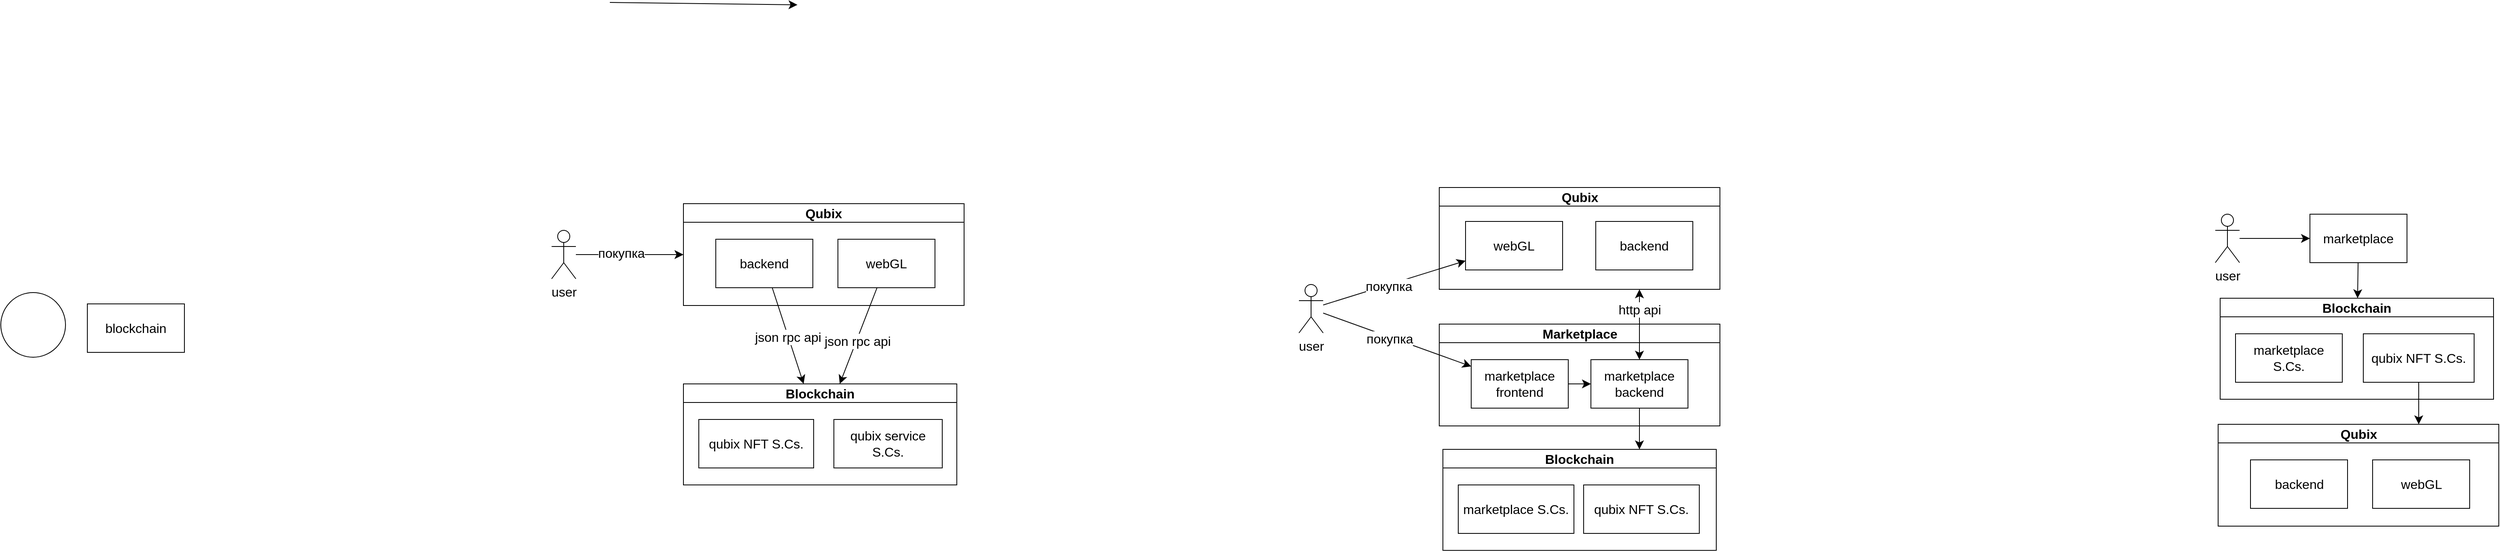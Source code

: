 <mxfile version="21.6.5" type="github">
  <diagram name="Page-1" id="zHUUiC82xC5pGfD_80GM">
    <mxGraphModel dx="2234" dy="1247" grid="0" gridSize="10" guides="1" tooltips="1" connect="1" arrows="1" fold="1" page="0" pageScale="1" pageWidth="1169" pageHeight="827" math="0" shadow="0">
      <root>
        <mxCell id="0" />
        <mxCell id="1" parent="0" />
        <mxCell id="BTJkSmiA3YUgXuVK6yyH-72" value="Marketplace" style="swimlane;whiteSpace=wrap;html=1;fontSize=16;" vertex="1" parent="1">
          <mxGeometry x="1085.5" y="184" width="347" height="126" as="geometry" />
        </mxCell>
        <mxCell id="BTJkSmiA3YUgXuVK6yyH-5" value="marketplace backend" style="rounded=0;whiteSpace=wrap;html=1;fontSize=16;" vertex="1" parent="BTJkSmiA3YUgXuVK6yyH-72">
          <mxGeometry x="187.5" y="44" width="120" height="60" as="geometry" />
        </mxCell>
        <mxCell id="BTJkSmiA3YUgXuVK6yyH-26" value="marketplace frontend" style="rounded=0;whiteSpace=wrap;html=1;fontSize=16;" vertex="1" parent="BTJkSmiA3YUgXuVK6yyH-72">
          <mxGeometry x="39.5" y="44" width="120" height="60" as="geometry" />
        </mxCell>
        <mxCell id="BTJkSmiA3YUgXuVK6yyH-34" style="edgeStyle=none;curved=1;rounded=0;orthogonalLoop=1;jettySize=auto;html=1;fontSize=12;startSize=8;endSize=8;" edge="1" parent="BTJkSmiA3YUgXuVK6yyH-72" source="BTJkSmiA3YUgXuVK6yyH-26" target="BTJkSmiA3YUgXuVK6yyH-5">
          <mxGeometry relative="1" as="geometry" />
        </mxCell>
        <mxCell id="BTJkSmiA3YUgXuVK6yyH-2" value="" style="ellipse;whiteSpace=wrap;html=1;aspect=fixed;fontSize=16;" vertex="1" parent="1">
          <mxGeometry x="-693" y="145" width="80" height="80" as="geometry" />
        </mxCell>
        <mxCell id="BTJkSmiA3YUgXuVK6yyH-8" style="edgeStyle=none;curved=1;rounded=0;orthogonalLoop=1;jettySize=auto;html=1;fontSize=12;startSize=8;endSize=8;" edge="1" parent="1" source="BTJkSmiA3YUgXuVK6yyH-1" target="BTJkSmiA3YUgXuVK6yyH-7">
          <mxGeometry relative="1" as="geometry" />
        </mxCell>
        <mxCell id="BTJkSmiA3YUgXuVK6yyH-61" value="json rpc api" style="edgeLabel;html=1;align=center;verticalAlign=middle;resizable=0;points=[];fontSize=16;" vertex="1" connectable="0" parent="BTJkSmiA3YUgXuVK6yyH-8">
          <mxGeometry x="0.02" y="-1" relative="1" as="geometry">
            <mxPoint as="offset" />
          </mxGeometry>
        </mxCell>
        <mxCell id="BTJkSmiA3YUgXuVK6yyH-19" style="edgeStyle=elbowEdgeStyle;rounded=0;orthogonalLoop=1;jettySize=auto;html=1;fontSize=12;startSize=8;endSize=8;" edge="1" parent="1" source="BTJkSmiA3YUgXuVK6yyH-5" target="BTJkSmiA3YUgXuVK6yyH-17">
          <mxGeometry relative="1" as="geometry" />
        </mxCell>
        <mxCell id="BTJkSmiA3YUgXuVK6yyH-7" value="Blockchain" style="swimlane;whiteSpace=wrap;html=1;fontSize=16;" vertex="1" parent="1">
          <mxGeometry x="151" y="258" width="338" height="125" as="geometry" />
        </mxCell>
        <mxCell id="BTJkSmiA3YUgXuVK6yyH-3" value="qubix NFT S.Cs." style="rounded=0;whiteSpace=wrap;html=1;fontSize=16;" vertex="1" parent="BTJkSmiA3YUgXuVK6yyH-7">
          <mxGeometry x="19" y="44" width="142" height="60" as="geometry" />
        </mxCell>
        <mxCell id="BTJkSmiA3YUgXuVK6yyH-64" value="qubix service S.Cs." style="rounded=0;whiteSpace=wrap;html=1;fontSize=16;" vertex="1" parent="BTJkSmiA3YUgXuVK6yyH-7">
          <mxGeometry x="186" y="44" width="134" height="60" as="geometry" />
        </mxCell>
        <mxCell id="BTJkSmiA3YUgXuVK6yyH-6" value="blockchain" style="rounded=0;whiteSpace=wrap;html=1;fontSize=16;" vertex="1" parent="1">
          <mxGeometry x="-586" y="159" width="120" height="60" as="geometry" />
        </mxCell>
        <mxCell id="BTJkSmiA3YUgXuVK6yyH-11" style="edgeStyle=none;curved=1;rounded=0;orthogonalLoop=1;jettySize=auto;html=1;fontSize=12;startSize=8;endSize=8;" edge="1" parent="1" source="BTJkSmiA3YUgXuVK6yyH-4" target="BTJkSmiA3YUgXuVK6yyH-7">
          <mxGeometry relative="1" as="geometry">
            <mxPoint x="330" y="103" as="sourcePoint" />
            <mxPoint x="330" y="268" as="targetPoint" />
          </mxGeometry>
        </mxCell>
        <mxCell id="BTJkSmiA3YUgXuVK6yyH-60" value="json rpc api" style="edgeLabel;html=1;align=center;verticalAlign=middle;resizable=0;points=[];fontSize=16;" vertex="1" connectable="0" parent="BTJkSmiA3YUgXuVK6yyH-11">
          <mxGeometry x="0.098" y="1" relative="1" as="geometry">
            <mxPoint as="offset" />
          </mxGeometry>
        </mxCell>
        <mxCell id="BTJkSmiA3YUgXuVK6yyH-14" style="edgeStyle=elbowEdgeStyle;rounded=0;orthogonalLoop=1;jettySize=auto;html=1;fontSize=12;startSize=8;endSize=8;startArrow=classic;startFill=1;" edge="1" parent="1" source="BTJkSmiA3YUgXuVK6yyH-23" target="BTJkSmiA3YUgXuVK6yyH-5">
          <mxGeometry relative="1" as="geometry">
            <mxPoint x="1133" y="218" as="sourcePoint" />
          </mxGeometry>
        </mxCell>
        <mxCell id="BTJkSmiA3YUgXuVK6yyH-59" value="http api" style="edgeLabel;html=1;align=center;verticalAlign=middle;resizable=0;points=[];fontSize=16;" vertex="1" connectable="0" parent="BTJkSmiA3YUgXuVK6yyH-14">
          <mxGeometry x="-0.016" y="-2" relative="1" as="geometry">
            <mxPoint x="2" y="-18" as="offset" />
          </mxGeometry>
        </mxCell>
        <mxCell id="BTJkSmiA3YUgXuVK6yyH-16" style="edgeStyle=none;curved=1;rounded=0;orthogonalLoop=1;jettySize=auto;html=1;fontSize=12;startSize=8;endSize=8;" edge="1" parent="1" target="BTJkSmiA3YUgXuVK6yyH-12">
          <mxGeometry relative="1" as="geometry">
            <mxPoint x="1073" y="135" as="sourcePoint" />
          </mxGeometry>
        </mxCell>
        <mxCell id="BTJkSmiA3YUgXuVK6yyH-17" value="Blockchain" style="swimlane;whiteSpace=wrap;html=1;fontSize=16;" vertex="1" parent="1">
          <mxGeometry x="1090" y="339" width="338" height="125" as="geometry" />
        </mxCell>
        <mxCell id="BTJkSmiA3YUgXuVK6yyH-18" value="marketplace S.Cs." style="rounded=0;whiteSpace=wrap;html=1;fontSize=16;" vertex="1" parent="BTJkSmiA3YUgXuVK6yyH-17">
          <mxGeometry x="19" y="44" width="143" height="60" as="geometry" />
        </mxCell>
        <mxCell id="BTJkSmiA3YUgXuVK6yyH-65" value="qubix NFT S.Cs." style="rounded=0;whiteSpace=wrap;html=1;fontSize=16;" vertex="1" parent="BTJkSmiA3YUgXuVK6yyH-17">
          <mxGeometry x="174" y="44" width="143" height="60" as="geometry" />
        </mxCell>
        <mxCell id="BTJkSmiA3YUgXuVK6yyH-22" value="Qubix" style="swimlane;whiteSpace=wrap;html=1;fontSize=16;" vertex="1" parent="1">
          <mxGeometry x="151" y="35" width="347" height="126" as="geometry" />
        </mxCell>
        <mxCell id="BTJkSmiA3YUgXuVK6yyH-1" value="backend" style="rounded=0;whiteSpace=wrap;html=1;fontSize=16;" vertex="1" parent="BTJkSmiA3YUgXuVK6yyH-22">
          <mxGeometry x="40" y="44" width="120" height="60" as="geometry" />
        </mxCell>
        <mxCell id="BTJkSmiA3YUgXuVK6yyH-4" value="webGL" style="rounded=0;whiteSpace=wrap;html=1;fontSize=16;" vertex="1" parent="BTJkSmiA3YUgXuVK6yyH-22">
          <mxGeometry x="191" y="44" width="120" height="60" as="geometry" />
        </mxCell>
        <mxCell id="BTJkSmiA3YUgXuVK6yyH-23" value="Qubix" style="swimlane;whiteSpace=wrap;html=1;fontSize=16;" vertex="1" parent="1">
          <mxGeometry x="1085.5" y="15" width="347" height="126" as="geometry" />
        </mxCell>
        <mxCell id="BTJkSmiA3YUgXuVK6yyH-25" value="webGL" style="rounded=0;whiteSpace=wrap;html=1;fontSize=16;" vertex="1" parent="BTJkSmiA3YUgXuVK6yyH-23">
          <mxGeometry x="32.5" y="42" width="120" height="60" as="geometry" />
        </mxCell>
        <mxCell id="BTJkSmiA3YUgXuVK6yyH-24" value="backend" style="rounded=0;whiteSpace=wrap;html=1;fontSize=16;" vertex="1" parent="BTJkSmiA3YUgXuVK6yyH-23">
          <mxGeometry x="193.5" y="42" width="120" height="60" as="geometry" />
        </mxCell>
        <mxCell id="BTJkSmiA3YUgXuVK6yyH-28" style="edgeStyle=none;curved=1;rounded=0;orthogonalLoop=1;jettySize=auto;html=1;fontSize=12;startSize=8;endSize=8;" edge="1" parent="1" source="BTJkSmiA3YUgXuVK6yyH-27" target="BTJkSmiA3YUgXuVK6yyH-26">
          <mxGeometry relative="1" as="geometry" />
        </mxCell>
        <mxCell id="BTJkSmiA3YUgXuVK6yyH-69" value="покупка" style="edgeLabel;html=1;align=center;verticalAlign=middle;resizable=0;points=[];fontSize=16;" vertex="1" connectable="0" parent="BTJkSmiA3YUgXuVK6yyH-28">
          <mxGeometry x="0.225" y="-3" relative="1" as="geometry">
            <mxPoint x="-29" y="-12" as="offset" />
          </mxGeometry>
        </mxCell>
        <mxCell id="BTJkSmiA3YUgXuVK6yyH-29" style="edgeStyle=none;curved=1;rounded=0;orthogonalLoop=1;jettySize=auto;html=1;fontSize=12;startSize=8;endSize=8;" edge="1" parent="1" source="BTJkSmiA3YUgXuVK6yyH-27" target="BTJkSmiA3YUgXuVK6yyH-25">
          <mxGeometry relative="1" as="geometry" />
        </mxCell>
        <mxCell id="BTJkSmiA3YUgXuVK6yyH-71" value="покупка" style="edgeLabel;html=1;align=center;verticalAlign=middle;resizable=0;points=[];fontSize=16;" vertex="1" connectable="0" parent="BTJkSmiA3YUgXuVK6yyH-29">
          <mxGeometry x="-0.264" y="-4" relative="1" as="geometry">
            <mxPoint x="15" y="-7" as="offset" />
          </mxGeometry>
        </mxCell>
        <mxCell id="BTJkSmiA3YUgXuVK6yyH-27" value="user" style="shape=umlActor;verticalLabelPosition=bottom;verticalAlign=top;html=1;outlineConnect=0;fontSize=16;" vertex="1" parent="1">
          <mxGeometry x="912" y="135" width="30" height="60" as="geometry" />
        </mxCell>
        <mxCell id="BTJkSmiA3YUgXuVK6yyH-31" style="edgeStyle=none;curved=1;rounded=0;orthogonalLoop=1;jettySize=auto;html=1;fontSize=12;startSize=8;endSize=8;" edge="1" parent="1" source="BTJkSmiA3YUgXuVK6yyH-30" target="BTJkSmiA3YUgXuVK6yyH-22">
          <mxGeometry relative="1" as="geometry" />
        </mxCell>
        <mxCell id="BTJkSmiA3YUgXuVK6yyH-68" value="покупка" style="edgeLabel;html=1;align=center;verticalAlign=middle;resizable=0;points=[];fontSize=16;" vertex="1" connectable="0" parent="BTJkSmiA3YUgXuVK6yyH-31">
          <mxGeometry x="-0.155" y="2" relative="1" as="geometry">
            <mxPoint as="offset" />
          </mxGeometry>
        </mxCell>
        <mxCell id="BTJkSmiA3YUgXuVK6yyH-30" value="user" style="shape=umlActor;verticalLabelPosition=bottom;verticalAlign=top;html=1;outlineConnect=0;fontSize=16;" vertex="1" parent="1">
          <mxGeometry x="-12" y="68" width="30" height="60" as="geometry" />
        </mxCell>
        <mxCell id="BTJkSmiA3YUgXuVK6yyH-35" style="edgeStyle=none;curved=1;rounded=0;orthogonalLoop=1;jettySize=auto;html=1;fontSize=12;startSize=8;endSize=8;" edge="1" parent="1">
          <mxGeometry relative="1" as="geometry">
            <mxPoint x="60" y="-214" as="sourcePoint" />
            <mxPoint x="292" y="-211" as="targetPoint" />
          </mxGeometry>
        </mxCell>
        <mxCell id="BTJkSmiA3YUgXuVK6yyH-45" style="edgeStyle=none;curved=1;rounded=0;orthogonalLoop=1;jettySize=auto;html=1;fontSize=12;startSize=8;endSize=8;" edge="1" parent="1" source="BTJkSmiA3YUgXuVK6yyH-55" target="BTJkSmiA3YUgXuVK6yyH-49">
          <mxGeometry relative="1" as="geometry">
            <mxPoint x="2078.731" y="247" as="sourcePoint" />
          </mxGeometry>
        </mxCell>
        <mxCell id="BTJkSmiA3YUgXuVK6yyH-49" value="Blockchain" style="swimlane;whiteSpace=wrap;html=1;fontSize=16;" vertex="1" parent="1">
          <mxGeometry x="2051" y="152" width="338" height="125" as="geometry" />
        </mxCell>
        <mxCell id="BTJkSmiA3YUgXuVK6yyH-50" value="marketplace S.Cs." style="rounded=0;whiteSpace=wrap;html=1;fontSize=16;" vertex="1" parent="BTJkSmiA3YUgXuVK6yyH-49">
          <mxGeometry x="19" y="44" width="132" height="60" as="geometry" />
        </mxCell>
        <mxCell id="BTJkSmiA3YUgXuVK6yyH-66" value="qubix NFT S.Cs." style="rounded=0;whiteSpace=wrap;html=1;fontSize=16;" vertex="1" parent="BTJkSmiA3YUgXuVK6yyH-49">
          <mxGeometry x="177" y="44" width="137" height="60" as="geometry" />
        </mxCell>
        <mxCell id="BTJkSmiA3YUgXuVK6yyH-51" value="Qubix" style="swimlane;whiteSpace=wrap;html=1;fontSize=16;" vertex="1" parent="1">
          <mxGeometry x="2048.5" y="308" width="347" height="126" as="geometry" />
        </mxCell>
        <mxCell id="BTJkSmiA3YUgXuVK6yyH-52" value="backend" style="rounded=0;whiteSpace=wrap;html=1;fontSize=16;" vertex="1" parent="BTJkSmiA3YUgXuVK6yyH-51">
          <mxGeometry x="40" y="44" width="120" height="60" as="geometry" />
        </mxCell>
        <mxCell id="BTJkSmiA3YUgXuVK6yyH-53" value="webGL" style="rounded=0;whiteSpace=wrap;html=1;fontSize=16;" vertex="1" parent="BTJkSmiA3YUgXuVK6yyH-51">
          <mxGeometry x="191" y="44" width="120" height="60" as="geometry" />
        </mxCell>
        <mxCell id="BTJkSmiA3YUgXuVK6yyH-55" value="marketplace" style="rounded=0;whiteSpace=wrap;html=1;fontSize=16;" vertex="1" parent="1">
          <mxGeometry x="2162" y="48" width="120" height="60" as="geometry" />
        </mxCell>
        <mxCell id="BTJkSmiA3YUgXuVK6yyH-56" style="edgeStyle=none;curved=1;rounded=0;orthogonalLoop=1;jettySize=auto;html=1;fontSize=12;startSize=8;endSize=8;" edge="1" parent="1" source="BTJkSmiA3YUgXuVK6yyH-58" target="BTJkSmiA3YUgXuVK6yyH-55">
          <mxGeometry relative="1" as="geometry" />
        </mxCell>
        <mxCell id="BTJkSmiA3YUgXuVK6yyH-58" value="user" style="shape=umlActor;verticalLabelPosition=bottom;verticalAlign=top;html=1;outlineConnect=0;fontSize=16;" vertex="1" parent="1">
          <mxGeometry x="2045" y="48" width="30" height="60" as="geometry" />
        </mxCell>
        <mxCell id="BTJkSmiA3YUgXuVK6yyH-67" style="edgeStyle=elbowEdgeStyle;rounded=0;orthogonalLoop=1;jettySize=auto;html=1;fontSize=12;startSize=8;endSize=8;" edge="1" parent="1" source="BTJkSmiA3YUgXuVK6yyH-66" target="BTJkSmiA3YUgXuVK6yyH-51">
          <mxGeometry relative="1" as="geometry">
            <mxPoint x="2241" y="309" as="sourcePoint" />
            <mxPoint x="2392" y="136" as="targetPoint" />
          </mxGeometry>
        </mxCell>
      </root>
    </mxGraphModel>
  </diagram>
</mxfile>

